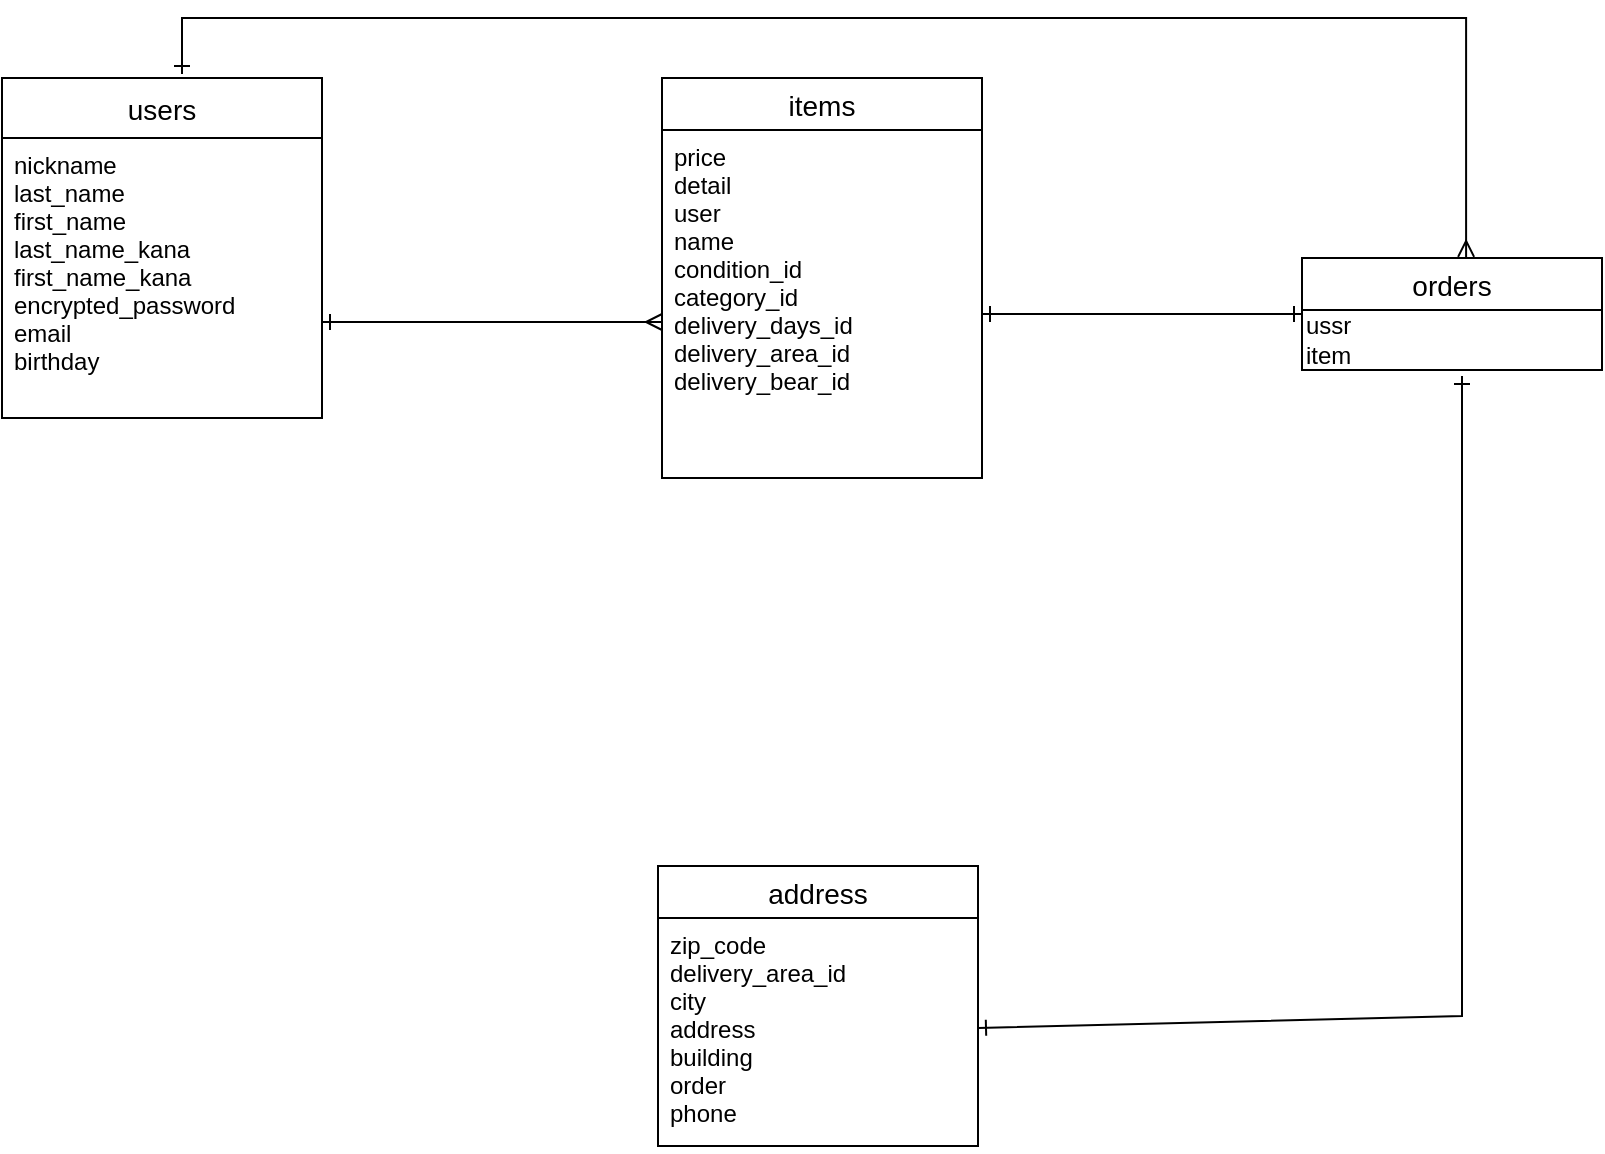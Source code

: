 <mxfile version="13.10.0" type="embed" pages="2">
    <diagram id="S55tUSbLc9TBmdxX7K2q" name="ページ1">
        <mxGraphModel dx="956" dy="557" grid="1" gridSize="10" guides="1" tooltips="1" connect="1" arrows="1" fold="1" page="1" pageScale="1" pageWidth="850" pageHeight="1100" math="0" shadow="0">
            <root>
                <mxCell id="0"/>
                <mxCell id="1" parent="0"/>
                <mxCell id="AJV-nbDIkqi8HTmHX71D-13" value="users" style="swimlane;fontStyle=0;childLayout=stackLayout;horizontal=1;startSize=30;horizontalStack=0;resizeParent=1;resizeParentMax=0;resizeLast=0;collapsible=1;marginBottom=0;align=center;fontSize=14;rounded=0;" parent="1" vertex="1">
                    <mxGeometry x="30" y="40" width="160" height="170" as="geometry"/>
                </mxCell>
                <mxCell id="AJV-nbDIkqi8HTmHX71D-16" value="nickname&#10;last_name&#10;first_name&#10;last_name_kana&#10;first_name_kana&#10;encrypted_password&#10;email&#10;birthday&#10;" style="text;spacingLeft=4;spacingRight=4;overflow=hidden;rotatable=0;points=[[0,0.5],[1,0.5]];portConstraint=eastwest;fontSize=12;" parent="AJV-nbDIkqi8HTmHX71D-13" vertex="1">
                    <mxGeometry y="30" width="160" height="140" as="geometry"/>
                </mxCell>
                <mxCell id="11" style="edgeStyle=elbowEdgeStyle;rounded=0;orthogonalLoop=1;jettySize=auto;elbow=vertical;html=1;endArrow=ERone;endFill=0;startArrow=ERone;startFill=0;" parent="1" source="AJV-nbDIkqi8HTmHX71D-17" edge="1">
                    <mxGeometry relative="1" as="geometry">
                        <mxPoint x="680" y="158" as="targetPoint"/>
                        <Array as="points">
                            <mxPoint x="640" y="158"/>
                            <mxPoint x="620" y="158"/>
                            <mxPoint x="680" y="80"/>
                            <mxPoint x="590" y="158"/>
                            <mxPoint x="610" y="80"/>
                        </Array>
                    </mxGeometry>
                </mxCell>
                <mxCell id="AJV-nbDIkqi8HTmHX71D-17" value="items" style="swimlane;fontStyle=0;childLayout=stackLayout;horizontal=1;startSize=26;horizontalStack=0;resizeParent=1;resizeParentMax=0;resizeLast=0;collapsible=1;marginBottom=0;align=center;fontSize=14;rounded=0;" parent="1" vertex="1">
                    <mxGeometry x="360" y="40" width="160" height="200" as="geometry"/>
                </mxCell>
                <mxCell id="AJV-nbDIkqi8HTmHX71D-50" style="edgeStyle=elbowEdgeStyle;rounded=1;orthogonalLoop=1;jettySize=auto;html=1;exitX=1;exitY=0.5;exitDx=0;exitDy=0;" parent="AJV-nbDIkqi8HTmHX71D-17" source="AJV-nbDIkqi8HTmHX71D-18" target="AJV-nbDIkqi8HTmHX71D-18" edge="1">
                    <mxGeometry relative="1" as="geometry"/>
                </mxCell>
                <mxCell id="AJV-nbDIkqi8HTmHX71D-18" value="price&#10;detail&#10;user&#10;name&#10;condition_id&#10;category_id&#10;delivery_days_id&#10;delivery_area_id&#10;delivery_bear_id" style="text;strokeColor=none;fillColor=none;spacingLeft=4;spacingRight=4;overflow=hidden;rotatable=0;points=[[0,0.5],[1,0.5]];portConstraint=eastwest;fontSize=12;" parent="AJV-nbDIkqi8HTmHX71D-17" vertex="1">
                    <mxGeometry y="26" width="160" height="174" as="geometry"/>
                </mxCell>
                <mxCell id="AJV-nbDIkqi8HTmHX71D-25" value="orders" style="swimlane;fontStyle=0;childLayout=stackLayout;horizontal=1;startSize=26;horizontalStack=0;resizeParent=1;resizeParentMax=0;resizeLast=0;collapsible=1;marginBottom=0;align=center;fontSize=14;rounded=0;" parent="1" vertex="1">
                    <mxGeometry x="680" y="130" width="150" height="56" as="geometry">
                        <mxRectangle x="680" y="130" width="70" height="26" as="alternateBounds"/>
                    </mxGeometry>
                </mxCell>
                <mxCell id="szVbphv8MhZSrQGqLHcv-16" value="&lt;span&gt;ussr&lt;/span&gt;&lt;br style=&quot;padding: 0px ; margin: 0px&quot;&gt;&lt;span&gt;item&lt;/span&gt;" style="text;html=1;align=left;verticalAlign=middle;resizable=0;points=[];autosize=1;" parent="AJV-nbDIkqi8HTmHX71D-25" vertex="1">
                    <mxGeometry y="26" width="150" height="30" as="geometry"/>
                </mxCell>
                <mxCell id="AJV-nbDIkqi8HTmHX71D-29" value="address" style="swimlane;fontStyle=0;childLayout=stackLayout;horizontal=1;startSize=26;horizontalStack=0;resizeParent=1;resizeParentMax=0;resizeLast=0;collapsible=1;marginBottom=0;align=center;fontSize=14;rounded=0;" parent="1" vertex="1">
                    <mxGeometry x="358" y="434" width="160" height="140" as="geometry"/>
                </mxCell>
                <mxCell id="AJV-nbDIkqi8HTmHX71D-30" value="zip_code&#10;delivery_area_id&#10;city&#10;address&#10;building&#10;order&#10;phone" style="text;strokeColor=none;fillColor=none;spacingLeft=4;spacingRight=4;overflow=hidden;rotatable=0;points=[[0,0.5],[1,0.5]];portConstraint=eastwest;fontSize=12;" parent="AJV-nbDIkqi8HTmHX71D-29" vertex="1">
                    <mxGeometry y="26" width="160" height="114" as="geometry"/>
                </mxCell>
                <mxCell id="13" style="edgeStyle=elbowEdgeStyle;rounded=0;orthogonalLoop=1;jettySize=auto;elbow=vertical;html=1;entryX=0;entryY=0.5;entryDx=0;entryDy=0;startArrow=ERone;startFill=0;endArrow=ERmany;endFill=0;" parent="1" edge="1">
                    <mxGeometry relative="1" as="geometry">
                        <mxPoint x="190" y="162" as="sourcePoint"/>
                        <mxPoint x="360" y="162" as="targetPoint"/>
                    </mxGeometry>
                </mxCell>
                <mxCell id="14" style="edgeStyle=elbowEdgeStyle;rounded=0;orthogonalLoop=1;jettySize=auto;elbow=vertical;html=1;startArrow=ERone;startFill=0;endArrow=ERmany;endFill=0;entryX=0.547;entryY=-0.01;entryDx=0;entryDy=0;entryPerimeter=0;" parent="1" target="AJV-nbDIkqi8HTmHX71D-25" edge="1">
                    <mxGeometry relative="1" as="geometry">
                        <mxPoint x="120" y="38" as="sourcePoint"/>
                        <mxPoint x="762" y="20" as="targetPoint"/>
                        <Array as="points">
                            <mxPoint x="440" y="10"/>
                        </Array>
                    </mxGeometry>
                </mxCell>
                <mxCell id="szVbphv8MhZSrQGqLHcv-24" style="edgeStyle=none;rounded=0;orthogonalLoop=1;jettySize=auto;html=1;startArrow=ERone;startFill=0;endArrow=ERone;endFill=0;" parent="1" source="AJV-nbDIkqi8HTmHX71D-30" edge="1">
                    <mxGeometry relative="1" as="geometry">
                        <mxPoint x="760" y="189" as="targetPoint"/>
                        <Array as="points">
                            <mxPoint x="760" y="509"/>
                            <mxPoint x="760" y="350"/>
                        </Array>
                    </mxGeometry>
                </mxCell>
            </root>
        </mxGraphModel>
    </diagram>
    <diagram id="g94-M2XZk_up2ZGLKQlO" name="ページ2">
        &#xa;        &#xa;&#xa;
        <mxGraphModel dx="968" dy="680" grid="1" gridSize="10" guides="1" tooltips="1" connect="1" arrows="1" fold="1" page="1" pageScale="1" pageWidth="850" pageHeight="1100" math="0" shadow="0">
            &#xa;            &#xa;&#xa;
            <root>
                &#xa;                &#xa;&#xa;
                <mxCell id="CPrHMOk4wHJ_IZUk8_ff-0"/>
                &#xa;                &#xa;&#xa;
                <mxCell id="CPrHMOk4wHJ_IZUk8_ff-1" parent="CPrHMOk4wHJ_IZUk8_ff-0"/>
                &#xa;                &#xa;&#xa;
            </root>
            &#xa;            &#xa;&#xa;
        </mxGraphModel>
        &#xa;        &#xa;&#xa;
    </diagram>
</mxfile>
